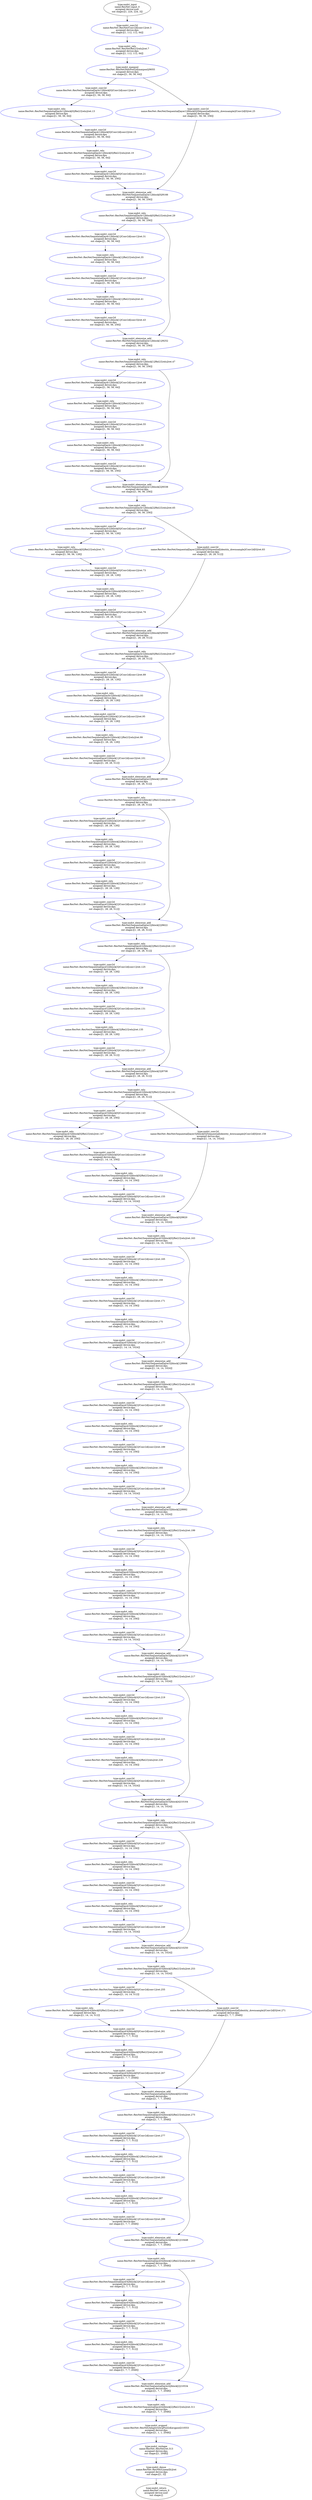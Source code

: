 digraph ResNet {
	input_0 [label="type:nndct_input
name:ResNet::input_0
assigned device:user
out shape:[[1, 224, 224, 3]]" color=black]
	"ResNet/Conv2d[conv1]/ret.3" [label="type:nndct_conv2d
name:ResNet::ResNet/Conv2d[conv1]/ret.3
assigned device:dpu
out shape:[[1, 112, 112, 64]]" color=blue]
	"ResNet/ReLU[relu]/ret.7" [label="type:nndct_relu
name:ResNet::ResNet/ReLU[relu]/ret.7
assigned device:dpu
out shape:[[1, 112, 112, 64]]" color=blue]
	"ResNet/MaxPool2d[maxpool]/9055" [label="type:nndct_maxpool
name:ResNet::ResNet/MaxPool2d[maxpool]/9055
assigned device:dpu
out shape:[[1, 56, 56, 64]]" color=blue]
	"ResNet/Sequential[layer1]/block[0]/Conv2d[conv1]/ret.9" [label="type:nndct_conv2d
name:ResNet::ResNet/Sequential[layer1]/block[0]/Conv2d[conv1]/ret.9
assigned device:dpu
out shape:[[1, 56, 56, 64]]" color=blue]
	"ResNet/Sequential[layer1]/block[0]/ReLU[relu]/ret.13" [label="type:nndct_relu
name:ResNet::ResNet/Sequential[layer1]/block[0]/ReLU[relu]/ret.13
assigned device:dpu
out shape:[[1, 56, 56, 64]]" color=blue]
	"ResNet/Sequential[layer1]/block[0]/Conv2d[conv2]/ret.15" [label="type:nndct_conv2d
name:ResNet::ResNet/Sequential[layer1]/block[0]/Conv2d[conv2]/ret.15
assigned device:dpu
out shape:[[1, 56, 56, 64]]" color=blue]
	"ResNet/Sequential[layer1]/block[0]/ReLU[relu]/ret.19" [label="type:nndct_relu
name:ResNet::ResNet/Sequential[layer1]/block[0]/ReLU[relu]/ret.19
assigned device:dpu
out shape:[[1, 56, 56, 64]]" color=blue]
	"ResNet/Sequential[layer1]/block[0]/Conv2d[conv3]/ret.21" [label="type:nndct_conv2d
name:ResNet::ResNet/Sequential[layer1]/block[0]/Conv2d[conv3]/ret.21
assigned device:dpu
out shape:[[1, 56, 56, 256]]" color=blue]
	"ResNet/Sequential[layer1]/block[0]/Sequential[identity_downsample]/Conv2d[0]/ret.25" [label="type:nndct_conv2d
name:ResNet::ResNet/Sequential[layer1]/block[0]/Sequential[identity_downsample]/Conv2d[0]/ret.25
assigned device:dpu
out shape:[[1, 56, 56, 256]]" color=blue]
	"ResNet/Sequential[layer1]/block[0]/9166" [label="type:nndct_elemwise_add
name:ResNet::ResNet/Sequential[layer1]/block[0]/9166
assigned device:dpu
out shape:[[1, 56, 56, 256]]" color=blue]
	"ResNet/Sequential[layer1]/block[0]/ReLU[relu]/ret.29" [label="type:nndct_relu
name:ResNet::ResNet/Sequential[layer1]/block[0]/ReLU[relu]/ret.29
assigned device:dpu
out shape:[[1, 56, 56, 256]]" color=blue]
	"ResNet/Sequential[layer1]/block[1]/Conv2d[conv1]/ret.31" [label="type:nndct_conv2d
name:ResNet::ResNet/Sequential[layer1]/block[1]/Conv2d[conv1]/ret.31
assigned device:dpu
out shape:[[1, 56, 56, 64]]" color=blue]
	"ResNet/Sequential[layer1]/block[1]/ReLU[relu]/ret.35" [label="type:nndct_relu
name:ResNet::ResNet/Sequential[layer1]/block[1]/ReLU[relu]/ret.35
assigned device:dpu
out shape:[[1, 56, 56, 64]]" color=blue]
	"ResNet/Sequential[layer1]/block[1]/Conv2d[conv2]/ret.37" [label="type:nndct_conv2d
name:ResNet::ResNet/Sequential[layer1]/block[1]/Conv2d[conv2]/ret.37
assigned device:dpu
out shape:[[1, 56, 56, 64]]" color=blue]
	"ResNet/Sequential[layer1]/block[1]/ReLU[relu]/ret.41" [label="type:nndct_relu
name:ResNet::ResNet/Sequential[layer1]/block[1]/ReLU[relu]/ret.41
assigned device:dpu
out shape:[[1, 56, 56, 64]]" color=blue]
	"ResNet/Sequential[layer1]/block[1]/Conv2d[conv3]/ret.43" [label="type:nndct_conv2d
name:ResNet::ResNet/Sequential[layer1]/block[1]/Conv2d[conv3]/ret.43
assigned device:dpu
out shape:[[1, 56, 56, 256]]" color=blue]
	"ResNet/Sequential[layer1]/block[1]/9252" [label="type:nndct_elemwise_add
name:ResNet::ResNet/Sequential[layer1]/block[1]/9252
assigned device:dpu
out shape:[[1, 56, 56, 256]]" color=blue]
	"ResNet/Sequential[layer1]/block[1]/ReLU[relu]/ret.47" [label="type:nndct_relu
name:ResNet::ResNet/Sequential[layer1]/block[1]/ReLU[relu]/ret.47
assigned device:dpu
out shape:[[1, 56, 56, 256]]" color=blue]
	"ResNet/Sequential[layer1]/block[2]/Conv2d[conv1]/ret.49" [label="type:nndct_conv2d
name:ResNet::ResNet/Sequential[layer1]/block[2]/Conv2d[conv1]/ret.49
assigned device:dpu
out shape:[[1, 56, 56, 64]]" color=blue]
	"ResNet/Sequential[layer1]/block[2]/ReLU[relu]/ret.53" [label="type:nndct_relu
name:ResNet::ResNet/Sequential[layer1]/block[2]/ReLU[relu]/ret.53
assigned device:dpu
out shape:[[1, 56, 56, 64]]" color=blue]
	"ResNet/Sequential[layer1]/block[2]/Conv2d[conv2]/ret.55" [label="type:nndct_conv2d
name:ResNet::ResNet/Sequential[layer1]/block[2]/Conv2d[conv2]/ret.55
assigned device:dpu
out shape:[[1, 56, 56, 64]]" color=blue]
	"ResNet/Sequential[layer1]/block[2]/ReLU[relu]/ret.59" [label="type:nndct_relu
name:ResNet::ResNet/Sequential[layer1]/block[2]/ReLU[relu]/ret.59
assigned device:dpu
out shape:[[1, 56, 56, 64]]" color=blue]
	"ResNet/Sequential[layer1]/block[2]/Conv2d[conv3]/ret.61" [label="type:nndct_conv2d
name:ResNet::ResNet/Sequential[layer1]/block[2]/Conv2d[conv3]/ret.61
assigned device:dpu
out shape:[[1, 56, 56, 256]]" color=blue]
	"ResNet/Sequential[layer1]/block[2]/9338" [label="type:nndct_elemwise_add
name:ResNet::ResNet/Sequential[layer1]/block[2]/9338
assigned device:dpu
out shape:[[1, 56, 56, 256]]" color=blue]
	"ResNet/Sequential[layer1]/block[2]/ReLU[relu]/ret.65" [label="type:nndct_relu
name:ResNet::ResNet/Sequential[layer1]/block[2]/ReLU[relu]/ret.65
assigned device:dpu
out shape:[[1, 56, 56, 256]]" color=blue]
	"ResNet/Sequential[layer2]/block[0]/Conv2d[conv1]/ret.67" [label="type:nndct_conv2d
name:ResNet::ResNet/Sequential[layer2]/block[0]/Conv2d[conv1]/ret.67
assigned device:dpu
out shape:[[1, 56, 56, 128]]" color=blue]
	"ResNet/Sequential[layer2]/block[0]/ReLU[relu]/ret.71" [label="type:nndct_relu
name:ResNet::ResNet/Sequential[layer2]/block[0]/ReLU[relu]/ret.71
assigned device:dpu
out shape:[[1, 56, 56, 128]]" color=blue]
	"ResNet/Sequential[layer2]/block[0]/Conv2d[conv2]/ret.73" [label="type:nndct_conv2d
name:ResNet::ResNet/Sequential[layer2]/block[0]/Conv2d[conv2]/ret.73
assigned device:dpu
out shape:[[1, 28, 28, 128]]" color=blue]
	"ResNet/Sequential[layer2]/block[0]/ReLU[relu]/ret.77" [label="type:nndct_relu
name:ResNet::ResNet/Sequential[layer2]/block[0]/ReLU[relu]/ret.77
assigned device:dpu
out shape:[[1, 28, 28, 128]]" color=blue]
	"ResNet/Sequential[layer2]/block[0]/Conv2d[conv3]/ret.79" [label="type:nndct_conv2d
name:ResNet::ResNet/Sequential[layer2]/block[0]/Conv2d[conv3]/ret.79
assigned device:dpu
out shape:[[1, 28, 28, 512]]" color=blue]
	"ResNet/Sequential[layer2]/block[0]/Sequential[identity_downsample]/Conv2d[0]/ret.83" [label="type:nndct_conv2d
name:ResNet::ResNet/Sequential[layer2]/block[0]/Sequential[identity_downsample]/Conv2d[0]/ret.83
assigned device:dpu
out shape:[[1, 28, 28, 512]]" color=blue]
	"ResNet/Sequential[layer2]/block[0]/9450" [label="type:nndct_elemwise_add
name:ResNet::ResNet/Sequential[layer2]/block[0]/9450
assigned device:dpu
out shape:[[1, 28, 28, 512]]" color=blue]
	"ResNet/Sequential[layer2]/block[0]/ReLU[relu]/ret.87" [label="type:nndct_relu
name:ResNet::ResNet/Sequential[layer2]/block[0]/ReLU[relu]/ret.87
assigned device:dpu
out shape:[[1, 28, 28, 512]]" color=blue]
	"ResNet/Sequential[layer2]/block[1]/Conv2d[conv1]/ret.89" [label="type:nndct_conv2d
name:ResNet::ResNet/Sequential[layer2]/block[1]/Conv2d[conv1]/ret.89
assigned device:dpu
out shape:[[1, 28, 28, 128]]" color=blue]
	"ResNet/Sequential[layer2]/block[1]/ReLU[relu]/ret.93" [label="type:nndct_relu
name:ResNet::ResNet/Sequential[layer2]/block[1]/ReLU[relu]/ret.93
assigned device:dpu
out shape:[[1, 28, 28, 128]]" color=blue]
	"ResNet/Sequential[layer2]/block[1]/Conv2d[conv2]/ret.95" [label="type:nndct_conv2d
name:ResNet::ResNet/Sequential[layer2]/block[1]/Conv2d[conv2]/ret.95
assigned device:dpu
out shape:[[1, 28, 28, 128]]" color=blue]
	"ResNet/Sequential[layer2]/block[1]/ReLU[relu]/ret.99" [label="type:nndct_relu
name:ResNet::ResNet/Sequential[layer2]/block[1]/ReLU[relu]/ret.99
assigned device:dpu
out shape:[[1, 28, 28, 128]]" color=blue]
	"ResNet/Sequential[layer2]/block[1]/Conv2d[conv3]/ret.101" [label="type:nndct_conv2d
name:ResNet::ResNet/Sequential[layer2]/block[1]/Conv2d[conv3]/ret.101
assigned device:dpu
out shape:[[1, 28, 28, 512]]" color=blue]
	"ResNet/Sequential[layer2]/block[1]/9536" [label="type:nndct_elemwise_add
name:ResNet::ResNet/Sequential[layer2]/block[1]/9536
assigned device:dpu
out shape:[[1, 28, 28, 512]]" color=blue]
	"ResNet/Sequential[layer2]/block[1]/ReLU[relu]/ret.105" [label="type:nndct_relu
name:ResNet::ResNet/Sequential[layer2]/block[1]/ReLU[relu]/ret.105
assigned device:dpu
out shape:[[1, 28, 28, 512]]" color=blue]
	"ResNet/Sequential[layer2]/block[2]/Conv2d[conv1]/ret.107" [label="type:nndct_conv2d
name:ResNet::ResNet/Sequential[layer2]/block[2]/Conv2d[conv1]/ret.107
assigned device:dpu
out shape:[[1, 28, 28, 128]]" color=blue]
	"ResNet/Sequential[layer2]/block[2]/ReLU[relu]/ret.111" [label="type:nndct_relu
name:ResNet::ResNet/Sequential[layer2]/block[2]/ReLU[relu]/ret.111
assigned device:dpu
out shape:[[1, 28, 28, 128]]" color=blue]
	"ResNet/Sequential[layer2]/block[2]/Conv2d[conv2]/ret.113" [label="type:nndct_conv2d
name:ResNet::ResNet/Sequential[layer2]/block[2]/Conv2d[conv2]/ret.113
assigned device:dpu
out shape:[[1, 28, 28, 128]]" color=blue]
	"ResNet/Sequential[layer2]/block[2]/ReLU[relu]/ret.117" [label="type:nndct_relu
name:ResNet::ResNet/Sequential[layer2]/block[2]/ReLU[relu]/ret.117
assigned device:dpu
out shape:[[1, 28, 28, 128]]" color=blue]
	"ResNet/Sequential[layer2]/block[2]/Conv2d[conv3]/ret.119" [label="type:nndct_conv2d
name:ResNet::ResNet/Sequential[layer2]/block[2]/Conv2d[conv3]/ret.119
assigned device:dpu
out shape:[[1, 28, 28, 512]]" color=blue]
	"ResNet/Sequential[layer2]/block[2]/9622" [label="type:nndct_elemwise_add
name:ResNet::ResNet/Sequential[layer2]/block[2]/9622
assigned device:dpu
out shape:[[1, 28, 28, 512]]" color=blue]
	"ResNet/Sequential[layer2]/block[2]/ReLU[relu]/ret.123" [label="type:nndct_relu
name:ResNet::ResNet/Sequential[layer2]/block[2]/ReLU[relu]/ret.123
assigned device:dpu
out shape:[[1, 28, 28, 512]]" color=blue]
	"ResNet/Sequential[layer2]/block[3]/Conv2d[conv1]/ret.125" [label="type:nndct_conv2d
name:ResNet::ResNet/Sequential[layer2]/block[3]/Conv2d[conv1]/ret.125
assigned device:dpu
out shape:[[1, 28, 28, 128]]" color=blue]
	"ResNet/Sequential[layer2]/block[3]/ReLU[relu]/ret.129" [label="type:nndct_relu
name:ResNet::ResNet/Sequential[layer2]/block[3]/ReLU[relu]/ret.129
assigned device:dpu
out shape:[[1, 28, 28, 128]]" color=blue]
	"ResNet/Sequential[layer2]/block[3]/Conv2d[conv2]/ret.131" [label="type:nndct_conv2d
name:ResNet::ResNet/Sequential[layer2]/block[3]/Conv2d[conv2]/ret.131
assigned device:dpu
out shape:[[1, 28, 28, 128]]" color=blue]
	"ResNet/Sequential[layer2]/block[3]/ReLU[relu]/ret.135" [label="type:nndct_relu
name:ResNet::ResNet/Sequential[layer2]/block[3]/ReLU[relu]/ret.135
assigned device:dpu
out shape:[[1, 28, 28, 128]]" color=blue]
	"ResNet/Sequential[layer2]/block[3]/Conv2d[conv3]/ret.137" [label="type:nndct_conv2d
name:ResNet::ResNet/Sequential[layer2]/block[3]/Conv2d[conv3]/ret.137
assigned device:dpu
out shape:[[1, 28, 28, 512]]" color=blue]
	"ResNet/Sequential[layer2]/block[3]/9708" [label="type:nndct_elemwise_add
name:ResNet::ResNet/Sequential[layer2]/block[3]/9708
assigned device:dpu
out shape:[[1, 28, 28, 512]]" color=blue]
	"ResNet/Sequential[layer2]/block[3]/ReLU[relu]/ret.141" [label="type:nndct_relu
name:ResNet::ResNet/Sequential[layer2]/block[3]/ReLU[relu]/ret.141
assigned device:dpu
out shape:[[1, 28, 28, 512]]" color=blue]
	"ResNet/Sequential[layer3]/block[0]/Conv2d[conv1]/ret.143" [label="type:nndct_conv2d
name:ResNet::ResNet/Sequential[layer3]/block[0]/Conv2d[conv1]/ret.143
assigned device:dpu
out shape:[[1, 28, 28, 256]]" color=blue]
	"ResNet/Sequential[layer3]/block[0]/ReLU[relu]/ret.147" [label="type:nndct_relu
name:ResNet::ResNet/Sequential[layer3]/block[0]/ReLU[relu]/ret.147
assigned device:dpu
out shape:[[1, 28, 28, 256]]" color=blue]
	"ResNet/Sequential[layer3]/block[0]/Conv2d[conv2]/ret.149" [label="type:nndct_conv2d
name:ResNet::ResNet/Sequential[layer3]/block[0]/Conv2d[conv2]/ret.149
assigned device:dpu
out shape:[[1, 14, 14, 256]]" color=blue]
	"ResNet/Sequential[layer3]/block[0]/ReLU[relu]/ret.153" [label="type:nndct_relu
name:ResNet::ResNet/Sequential[layer3]/block[0]/ReLU[relu]/ret.153
assigned device:dpu
out shape:[[1, 14, 14, 256]]" color=blue]
	"ResNet/Sequential[layer3]/block[0]/Conv2d[conv3]/ret.155" [label="type:nndct_conv2d
name:ResNet::ResNet/Sequential[layer3]/block[0]/Conv2d[conv3]/ret.155
assigned device:dpu
out shape:[[1, 14, 14, 1024]]" color=blue]
	"ResNet/Sequential[layer3]/block[0]/Sequential[identity_downsample]/Conv2d[0]/ret.159" [label="type:nndct_conv2d
name:ResNet::ResNet/Sequential[layer3]/block[0]/Sequential[identity_downsample]/Conv2d[0]/ret.159
assigned device:dpu
out shape:[[1, 14, 14, 1024]]" color=blue]
	"ResNet/Sequential[layer3]/block[0]/9820" [label="type:nndct_elemwise_add
name:ResNet::ResNet/Sequential[layer3]/block[0]/9820
assigned device:dpu
out shape:[[1, 14, 14, 1024]]" color=blue]
	"ResNet/Sequential[layer3]/block[0]/ReLU[relu]/ret.163" [label="type:nndct_relu
name:ResNet::ResNet/Sequential[layer3]/block[0]/ReLU[relu]/ret.163
assigned device:dpu
out shape:[[1, 14, 14, 1024]]" color=blue]
	"ResNet/Sequential[layer3]/block[1]/Conv2d[conv1]/ret.165" [label="type:nndct_conv2d
name:ResNet::ResNet/Sequential[layer3]/block[1]/Conv2d[conv1]/ret.165
assigned device:dpu
out shape:[[1, 14, 14, 256]]" color=blue]
	"ResNet/Sequential[layer3]/block[1]/ReLU[relu]/ret.169" [label="type:nndct_relu
name:ResNet::ResNet/Sequential[layer3]/block[1]/ReLU[relu]/ret.169
assigned device:dpu
out shape:[[1, 14, 14, 256]]" color=blue]
	"ResNet/Sequential[layer3]/block[1]/Conv2d[conv2]/ret.171" [label="type:nndct_conv2d
name:ResNet::ResNet/Sequential[layer3]/block[1]/Conv2d[conv2]/ret.171
assigned device:dpu
out shape:[[1, 14, 14, 256]]" color=blue]
	"ResNet/Sequential[layer3]/block[1]/ReLU[relu]/ret.175" [label="type:nndct_relu
name:ResNet::ResNet/Sequential[layer3]/block[1]/ReLU[relu]/ret.175
assigned device:dpu
out shape:[[1, 14, 14, 256]]" color=blue]
	"ResNet/Sequential[layer3]/block[1]/Conv2d[conv3]/ret.177" [label="type:nndct_conv2d
name:ResNet::ResNet/Sequential[layer3]/block[1]/Conv2d[conv3]/ret.177
assigned device:dpu
out shape:[[1, 14, 14, 1024]]" color=blue]
	"ResNet/Sequential[layer3]/block[1]/9906" [label="type:nndct_elemwise_add
name:ResNet::ResNet/Sequential[layer3]/block[1]/9906
assigned device:dpu
out shape:[[1, 14, 14, 1024]]" color=blue]
	"ResNet/Sequential[layer3]/block[1]/ReLU[relu]/ret.181" [label="type:nndct_relu
name:ResNet::ResNet/Sequential[layer3]/block[1]/ReLU[relu]/ret.181
assigned device:dpu
out shape:[[1, 14, 14, 1024]]" color=blue]
	"ResNet/Sequential[layer3]/block[2]/Conv2d[conv1]/ret.183" [label="type:nndct_conv2d
name:ResNet::ResNet/Sequential[layer3]/block[2]/Conv2d[conv1]/ret.183
assigned device:dpu
out shape:[[1, 14, 14, 256]]" color=blue]
	"ResNet/Sequential[layer3]/block[2]/ReLU[relu]/ret.187" [label="type:nndct_relu
name:ResNet::ResNet/Sequential[layer3]/block[2]/ReLU[relu]/ret.187
assigned device:dpu
out shape:[[1, 14, 14, 256]]" color=blue]
	"ResNet/Sequential[layer3]/block[2]/Conv2d[conv2]/ret.189" [label="type:nndct_conv2d
name:ResNet::ResNet/Sequential[layer3]/block[2]/Conv2d[conv2]/ret.189
assigned device:dpu
out shape:[[1, 14, 14, 256]]" color=blue]
	"ResNet/Sequential[layer3]/block[2]/ReLU[relu]/ret.193" [label="type:nndct_relu
name:ResNet::ResNet/Sequential[layer3]/block[2]/ReLU[relu]/ret.193
assigned device:dpu
out shape:[[1, 14, 14, 256]]" color=blue]
	"ResNet/Sequential[layer3]/block[2]/Conv2d[conv3]/ret.195" [label="type:nndct_conv2d
name:ResNet::ResNet/Sequential[layer3]/block[2]/Conv2d[conv3]/ret.195
assigned device:dpu
out shape:[[1, 14, 14, 1024]]" color=blue]
	"ResNet/Sequential[layer3]/block[2]/9992" [label="type:nndct_elemwise_add
name:ResNet::ResNet/Sequential[layer3]/block[2]/9992
assigned device:dpu
out shape:[[1, 14, 14, 1024]]" color=blue]
	"ResNet/Sequential[layer3]/block[2]/ReLU[relu]/ret.199" [label="type:nndct_relu
name:ResNet::ResNet/Sequential[layer3]/block[2]/ReLU[relu]/ret.199
assigned device:dpu
out shape:[[1, 14, 14, 1024]]" color=blue]
	"ResNet/Sequential[layer3]/block[3]/Conv2d[conv1]/ret.201" [label="type:nndct_conv2d
name:ResNet::ResNet/Sequential[layer3]/block[3]/Conv2d[conv1]/ret.201
assigned device:dpu
out shape:[[1, 14, 14, 256]]" color=blue]
	"ResNet/Sequential[layer3]/block[3]/ReLU[relu]/ret.205" [label="type:nndct_relu
name:ResNet::ResNet/Sequential[layer3]/block[3]/ReLU[relu]/ret.205
assigned device:dpu
out shape:[[1, 14, 14, 256]]" color=blue]
	"ResNet/Sequential[layer3]/block[3]/Conv2d[conv2]/ret.207" [label="type:nndct_conv2d
name:ResNet::ResNet/Sequential[layer3]/block[3]/Conv2d[conv2]/ret.207
assigned device:dpu
out shape:[[1, 14, 14, 256]]" color=blue]
	"ResNet/Sequential[layer3]/block[3]/ReLU[relu]/ret.211" [label="type:nndct_relu
name:ResNet::ResNet/Sequential[layer3]/block[3]/ReLU[relu]/ret.211
assigned device:dpu
out shape:[[1, 14, 14, 256]]" color=blue]
	"ResNet/Sequential[layer3]/block[3]/Conv2d[conv3]/ret.213" [label="type:nndct_conv2d
name:ResNet::ResNet/Sequential[layer3]/block[3]/Conv2d[conv3]/ret.213
assigned device:dpu
out shape:[[1, 14, 14, 1024]]" color=blue]
	"ResNet/Sequential[layer3]/block[3]/10078" [label="type:nndct_elemwise_add
name:ResNet::ResNet/Sequential[layer3]/block[3]/10078
assigned device:dpu
out shape:[[1, 14, 14, 1024]]" color=blue]
	"ResNet/Sequential[layer3]/block[3]/ReLU[relu]/ret.217" [label="type:nndct_relu
name:ResNet::ResNet/Sequential[layer3]/block[3]/ReLU[relu]/ret.217
assigned device:dpu
out shape:[[1, 14, 14, 1024]]" color=blue]
	"ResNet/Sequential[layer3]/block[4]/Conv2d[conv1]/ret.219" [label="type:nndct_conv2d
name:ResNet::ResNet/Sequential[layer3]/block[4]/Conv2d[conv1]/ret.219
assigned device:dpu
out shape:[[1, 14, 14, 256]]" color=blue]
	"ResNet/Sequential[layer3]/block[4]/ReLU[relu]/ret.223" [label="type:nndct_relu
name:ResNet::ResNet/Sequential[layer3]/block[4]/ReLU[relu]/ret.223
assigned device:dpu
out shape:[[1, 14, 14, 256]]" color=blue]
	"ResNet/Sequential[layer3]/block[4]/Conv2d[conv2]/ret.225" [label="type:nndct_conv2d
name:ResNet::ResNet/Sequential[layer3]/block[4]/Conv2d[conv2]/ret.225
assigned device:dpu
out shape:[[1, 14, 14, 256]]" color=blue]
	"ResNet/Sequential[layer3]/block[4]/ReLU[relu]/ret.229" [label="type:nndct_relu
name:ResNet::ResNet/Sequential[layer3]/block[4]/ReLU[relu]/ret.229
assigned device:dpu
out shape:[[1, 14, 14, 256]]" color=blue]
	"ResNet/Sequential[layer3]/block[4]/Conv2d[conv3]/ret.231" [label="type:nndct_conv2d
name:ResNet::ResNet/Sequential[layer3]/block[4]/Conv2d[conv3]/ret.231
assigned device:dpu
out shape:[[1, 14, 14, 1024]]" color=blue]
	"ResNet/Sequential[layer3]/block[4]/10164" [label="type:nndct_elemwise_add
name:ResNet::ResNet/Sequential[layer3]/block[4]/10164
assigned device:dpu
out shape:[[1, 14, 14, 1024]]" color=blue]
	"ResNet/Sequential[layer3]/block[4]/ReLU[relu]/ret.235" [label="type:nndct_relu
name:ResNet::ResNet/Sequential[layer3]/block[4]/ReLU[relu]/ret.235
assigned device:dpu
out shape:[[1, 14, 14, 1024]]" color=blue]
	"ResNet/Sequential[layer3]/block[5]/Conv2d[conv1]/ret.237" [label="type:nndct_conv2d
name:ResNet::ResNet/Sequential[layer3]/block[5]/Conv2d[conv1]/ret.237
assigned device:dpu
out shape:[[1, 14, 14, 256]]" color=blue]
	"ResNet/Sequential[layer3]/block[5]/ReLU[relu]/ret.241" [label="type:nndct_relu
name:ResNet::ResNet/Sequential[layer3]/block[5]/ReLU[relu]/ret.241
assigned device:dpu
out shape:[[1, 14, 14, 256]]" color=blue]
	"ResNet/Sequential[layer3]/block[5]/Conv2d[conv2]/ret.243" [label="type:nndct_conv2d
name:ResNet::ResNet/Sequential[layer3]/block[5]/Conv2d[conv2]/ret.243
assigned device:dpu
out shape:[[1, 14, 14, 256]]" color=blue]
	"ResNet/Sequential[layer3]/block[5]/ReLU[relu]/ret.247" [label="type:nndct_relu
name:ResNet::ResNet/Sequential[layer3]/block[5]/ReLU[relu]/ret.247
assigned device:dpu
out shape:[[1, 14, 14, 256]]" color=blue]
	"ResNet/Sequential[layer3]/block[5]/Conv2d[conv3]/ret.249" [label="type:nndct_conv2d
name:ResNet::ResNet/Sequential[layer3]/block[5]/Conv2d[conv3]/ret.249
assigned device:dpu
out shape:[[1, 14, 14, 1024]]" color=blue]
	"ResNet/Sequential[layer3]/block[5]/10250" [label="type:nndct_elemwise_add
name:ResNet::ResNet/Sequential[layer3]/block[5]/10250
assigned device:dpu
out shape:[[1, 14, 14, 1024]]" color=blue]
	"ResNet/Sequential[layer3]/block[5]/ReLU[relu]/ret.253" [label="type:nndct_relu
name:ResNet::ResNet/Sequential[layer3]/block[5]/ReLU[relu]/ret.253
assigned device:dpu
out shape:[[1, 14, 14, 1024]]" color=blue]
	"ResNet/Sequential[layer4]/block[0]/Conv2d[conv1]/ret.255" [label="type:nndct_conv2d
name:ResNet::ResNet/Sequential[layer4]/block[0]/Conv2d[conv1]/ret.255
assigned device:dpu
out shape:[[1, 14, 14, 512]]" color=blue]
	"ResNet/Sequential[layer4]/block[0]/ReLU[relu]/ret.259" [label="type:nndct_relu
name:ResNet::ResNet/Sequential[layer4]/block[0]/ReLU[relu]/ret.259
assigned device:dpu
out shape:[[1, 14, 14, 512]]" color=blue]
	"ResNet/Sequential[layer4]/block[0]/Conv2d[conv2]/ret.261" [label="type:nndct_conv2d
name:ResNet::ResNet/Sequential[layer4]/block[0]/Conv2d[conv2]/ret.261
assigned device:dpu
out shape:[[1, 7, 7, 512]]" color=blue]
	"ResNet/Sequential[layer4]/block[0]/ReLU[relu]/ret.265" [label="type:nndct_relu
name:ResNet::ResNet/Sequential[layer4]/block[0]/ReLU[relu]/ret.265
assigned device:dpu
out shape:[[1, 7, 7, 512]]" color=blue]
	"ResNet/Sequential[layer4]/block[0]/Conv2d[conv3]/ret.267" [label="type:nndct_conv2d
name:ResNet::ResNet/Sequential[layer4]/block[0]/Conv2d[conv3]/ret.267
assigned device:dpu
out shape:[[1, 7, 7, 2048]]" color=blue]
	"ResNet/Sequential[layer4]/block[0]/Sequential[identity_downsample]/Conv2d[0]/ret.271" [label="type:nndct_conv2d
name:ResNet::ResNet/Sequential[layer4]/block[0]/Sequential[identity_downsample]/Conv2d[0]/ret.271
assigned device:dpu
out shape:[[1, 7, 7, 2048]]" color=blue]
	"ResNet/Sequential[layer4]/block[0]/10362" [label="type:nndct_elemwise_add
name:ResNet::ResNet/Sequential[layer4]/block[0]/10362
assigned device:dpu
out shape:[[1, 7, 7, 2048]]" color=blue]
	"ResNet/Sequential[layer4]/block[0]/ReLU[relu]/ret.275" [label="type:nndct_relu
name:ResNet::ResNet/Sequential[layer4]/block[0]/ReLU[relu]/ret.275
assigned device:dpu
out shape:[[1, 7, 7, 2048]]" color=blue]
	"ResNet/Sequential[layer4]/block[1]/Conv2d[conv1]/ret.277" [label="type:nndct_conv2d
name:ResNet::ResNet/Sequential[layer4]/block[1]/Conv2d[conv1]/ret.277
assigned device:dpu
out shape:[[1, 7, 7, 512]]" color=blue]
	"ResNet/Sequential[layer4]/block[1]/ReLU[relu]/ret.281" [label="type:nndct_relu
name:ResNet::ResNet/Sequential[layer4]/block[1]/ReLU[relu]/ret.281
assigned device:dpu
out shape:[[1, 7, 7, 512]]" color=blue]
	"ResNet/Sequential[layer4]/block[1]/Conv2d[conv2]/ret.283" [label="type:nndct_conv2d
name:ResNet::ResNet/Sequential[layer4]/block[1]/Conv2d[conv2]/ret.283
assigned device:dpu
out shape:[[1, 7, 7, 512]]" color=blue]
	"ResNet/Sequential[layer4]/block[1]/ReLU[relu]/ret.287" [label="type:nndct_relu
name:ResNet::ResNet/Sequential[layer4]/block[1]/ReLU[relu]/ret.287
assigned device:dpu
out shape:[[1, 7, 7, 512]]" color=blue]
	"ResNet/Sequential[layer4]/block[1]/Conv2d[conv3]/ret.289" [label="type:nndct_conv2d
name:ResNet::ResNet/Sequential[layer4]/block[1]/Conv2d[conv3]/ret.289
assigned device:dpu
out shape:[[1, 7, 7, 2048]]" color=blue]
	"ResNet/Sequential[layer4]/block[1]/10448" [label="type:nndct_elemwise_add
name:ResNet::ResNet/Sequential[layer4]/block[1]/10448
assigned device:dpu
out shape:[[1, 7, 7, 2048]]" color=blue]
	"ResNet/Sequential[layer4]/block[1]/ReLU[relu]/ret.293" [label="type:nndct_relu
name:ResNet::ResNet/Sequential[layer4]/block[1]/ReLU[relu]/ret.293
assigned device:dpu
out shape:[[1, 7, 7, 2048]]" color=blue]
	"ResNet/Sequential[layer4]/block[2]/Conv2d[conv1]/ret.295" [label="type:nndct_conv2d
name:ResNet::ResNet/Sequential[layer4]/block[2]/Conv2d[conv1]/ret.295
assigned device:dpu
out shape:[[1, 7, 7, 512]]" color=blue]
	"ResNet/Sequential[layer4]/block[2]/ReLU[relu]/ret.299" [label="type:nndct_relu
name:ResNet::ResNet/Sequential[layer4]/block[2]/ReLU[relu]/ret.299
assigned device:dpu
out shape:[[1, 7, 7, 512]]" color=blue]
	"ResNet/Sequential[layer4]/block[2]/Conv2d[conv2]/ret.301" [label="type:nndct_conv2d
name:ResNet::ResNet/Sequential[layer4]/block[2]/Conv2d[conv2]/ret.301
assigned device:dpu
out shape:[[1, 7, 7, 512]]" color=blue]
	"ResNet/Sequential[layer4]/block[2]/ReLU[relu]/ret.305" [label="type:nndct_relu
name:ResNet::ResNet/Sequential[layer4]/block[2]/ReLU[relu]/ret.305
assigned device:dpu
out shape:[[1, 7, 7, 512]]" color=blue]
	"ResNet/Sequential[layer4]/block[2]/Conv2d[conv3]/ret.307" [label="type:nndct_conv2d
name:ResNet::ResNet/Sequential[layer4]/block[2]/Conv2d[conv3]/ret.307
assigned device:dpu
out shape:[[1, 7, 7, 2048]]" color=blue]
	"ResNet/Sequential[layer4]/block[2]/10534" [label="type:nndct_elemwise_add
name:ResNet::ResNet/Sequential[layer4]/block[2]/10534
assigned device:dpu
out shape:[[1, 7, 7, 2048]]" color=blue]
	"ResNet/Sequential[layer4]/block[2]/ReLU[relu]/ret.311" [label="type:nndct_relu
name:ResNet::ResNet/Sequential[layer4]/block[2]/ReLU[relu]/ret.311
assigned device:dpu
out shape:[[1, 7, 7, 2048]]" color=blue]
	"ResNet/AdaptiveAvgPool2d[avgpool]/10553" [label="type:nndct_avgpool
name:ResNet::ResNet/AdaptiveAvgPool2d[avgpool]/10553
assigned device:dpu
out shape:[[1, 1, 1, 2048]]" color=blue]
	"ResNet/ret.313" [label="type:nndct_reshape
name:ResNet::ResNet/ret.313
assigned device:dpu
out shape:[[1, 2048]]" color=blue]
	"ResNet/Linear[fc]/ret" [label="type:nndct_dense
name:ResNet::ResNet/Linear[fc]/ret
assigned device:dpu
out shape:[[1, 3]]" color=blue]
	return_0 [label="type:nndct_return
name:ResNet::return_0
assigned device:user
out shape:[]" color=black]
	input_0 -> "ResNet/Conv2d[conv1]/ret.3"
	"ResNet/Conv2d[conv1]/ret.3" -> "ResNet/ReLU[relu]/ret.7"
	"ResNet/ReLU[relu]/ret.7" -> "ResNet/MaxPool2d[maxpool]/9055"
	"ResNet/MaxPool2d[maxpool]/9055" -> "ResNet/Sequential[layer1]/block[0]/Conv2d[conv1]/ret.9"
	"ResNet/MaxPool2d[maxpool]/9055" -> "ResNet/Sequential[layer1]/block[0]/Sequential[identity_downsample]/Conv2d[0]/ret.25"
	"ResNet/Sequential[layer1]/block[0]/Conv2d[conv1]/ret.9" -> "ResNet/Sequential[layer1]/block[0]/ReLU[relu]/ret.13"
	"ResNet/Sequential[layer1]/block[0]/ReLU[relu]/ret.13" -> "ResNet/Sequential[layer1]/block[0]/Conv2d[conv2]/ret.15"
	"ResNet/Sequential[layer1]/block[0]/Conv2d[conv2]/ret.15" -> "ResNet/Sequential[layer1]/block[0]/ReLU[relu]/ret.19"
	"ResNet/Sequential[layer1]/block[0]/ReLU[relu]/ret.19" -> "ResNet/Sequential[layer1]/block[0]/Conv2d[conv3]/ret.21"
	"ResNet/Sequential[layer1]/block[0]/Conv2d[conv3]/ret.21" -> "ResNet/Sequential[layer1]/block[0]/9166"
	"ResNet/Sequential[layer1]/block[0]/Sequential[identity_downsample]/Conv2d[0]/ret.25" -> "ResNet/Sequential[layer1]/block[0]/9166"
	"ResNet/Sequential[layer1]/block[0]/9166" -> "ResNet/Sequential[layer1]/block[0]/ReLU[relu]/ret.29"
	"ResNet/Sequential[layer1]/block[0]/ReLU[relu]/ret.29" -> "ResNet/Sequential[layer1]/block[1]/Conv2d[conv1]/ret.31"
	"ResNet/Sequential[layer1]/block[0]/ReLU[relu]/ret.29" -> "ResNet/Sequential[layer1]/block[1]/9252"
	"ResNet/Sequential[layer1]/block[1]/Conv2d[conv1]/ret.31" -> "ResNet/Sequential[layer1]/block[1]/ReLU[relu]/ret.35"
	"ResNet/Sequential[layer1]/block[1]/ReLU[relu]/ret.35" -> "ResNet/Sequential[layer1]/block[1]/Conv2d[conv2]/ret.37"
	"ResNet/Sequential[layer1]/block[1]/Conv2d[conv2]/ret.37" -> "ResNet/Sequential[layer1]/block[1]/ReLU[relu]/ret.41"
	"ResNet/Sequential[layer1]/block[1]/ReLU[relu]/ret.41" -> "ResNet/Sequential[layer1]/block[1]/Conv2d[conv3]/ret.43"
	"ResNet/Sequential[layer1]/block[1]/Conv2d[conv3]/ret.43" -> "ResNet/Sequential[layer1]/block[1]/9252"
	"ResNet/Sequential[layer1]/block[1]/9252" -> "ResNet/Sequential[layer1]/block[1]/ReLU[relu]/ret.47"
	"ResNet/Sequential[layer1]/block[1]/ReLU[relu]/ret.47" -> "ResNet/Sequential[layer1]/block[2]/Conv2d[conv1]/ret.49"
	"ResNet/Sequential[layer1]/block[1]/ReLU[relu]/ret.47" -> "ResNet/Sequential[layer1]/block[2]/9338"
	"ResNet/Sequential[layer1]/block[2]/Conv2d[conv1]/ret.49" -> "ResNet/Sequential[layer1]/block[2]/ReLU[relu]/ret.53"
	"ResNet/Sequential[layer1]/block[2]/ReLU[relu]/ret.53" -> "ResNet/Sequential[layer1]/block[2]/Conv2d[conv2]/ret.55"
	"ResNet/Sequential[layer1]/block[2]/Conv2d[conv2]/ret.55" -> "ResNet/Sequential[layer1]/block[2]/ReLU[relu]/ret.59"
	"ResNet/Sequential[layer1]/block[2]/ReLU[relu]/ret.59" -> "ResNet/Sequential[layer1]/block[2]/Conv2d[conv3]/ret.61"
	"ResNet/Sequential[layer1]/block[2]/Conv2d[conv3]/ret.61" -> "ResNet/Sequential[layer1]/block[2]/9338"
	"ResNet/Sequential[layer1]/block[2]/9338" -> "ResNet/Sequential[layer1]/block[2]/ReLU[relu]/ret.65"
	"ResNet/Sequential[layer1]/block[2]/ReLU[relu]/ret.65" -> "ResNet/Sequential[layer2]/block[0]/Conv2d[conv1]/ret.67"
	"ResNet/Sequential[layer1]/block[2]/ReLU[relu]/ret.65" -> "ResNet/Sequential[layer2]/block[0]/Sequential[identity_downsample]/Conv2d[0]/ret.83"
	"ResNet/Sequential[layer2]/block[0]/Conv2d[conv1]/ret.67" -> "ResNet/Sequential[layer2]/block[0]/ReLU[relu]/ret.71"
	"ResNet/Sequential[layer2]/block[0]/ReLU[relu]/ret.71" -> "ResNet/Sequential[layer2]/block[0]/Conv2d[conv2]/ret.73"
	"ResNet/Sequential[layer2]/block[0]/Conv2d[conv2]/ret.73" -> "ResNet/Sequential[layer2]/block[0]/ReLU[relu]/ret.77"
	"ResNet/Sequential[layer2]/block[0]/ReLU[relu]/ret.77" -> "ResNet/Sequential[layer2]/block[0]/Conv2d[conv3]/ret.79"
	"ResNet/Sequential[layer2]/block[0]/Conv2d[conv3]/ret.79" -> "ResNet/Sequential[layer2]/block[0]/9450"
	"ResNet/Sequential[layer2]/block[0]/Sequential[identity_downsample]/Conv2d[0]/ret.83" -> "ResNet/Sequential[layer2]/block[0]/9450"
	"ResNet/Sequential[layer2]/block[0]/9450" -> "ResNet/Sequential[layer2]/block[0]/ReLU[relu]/ret.87"
	"ResNet/Sequential[layer2]/block[0]/ReLU[relu]/ret.87" -> "ResNet/Sequential[layer2]/block[1]/Conv2d[conv1]/ret.89"
	"ResNet/Sequential[layer2]/block[0]/ReLU[relu]/ret.87" -> "ResNet/Sequential[layer2]/block[1]/9536"
	"ResNet/Sequential[layer2]/block[1]/Conv2d[conv1]/ret.89" -> "ResNet/Sequential[layer2]/block[1]/ReLU[relu]/ret.93"
	"ResNet/Sequential[layer2]/block[1]/ReLU[relu]/ret.93" -> "ResNet/Sequential[layer2]/block[1]/Conv2d[conv2]/ret.95"
	"ResNet/Sequential[layer2]/block[1]/Conv2d[conv2]/ret.95" -> "ResNet/Sequential[layer2]/block[1]/ReLU[relu]/ret.99"
	"ResNet/Sequential[layer2]/block[1]/ReLU[relu]/ret.99" -> "ResNet/Sequential[layer2]/block[1]/Conv2d[conv3]/ret.101"
	"ResNet/Sequential[layer2]/block[1]/Conv2d[conv3]/ret.101" -> "ResNet/Sequential[layer2]/block[1]/9536"
	"ResNet/Sequential[layer2]/block[1]/9536" -> "ResNet/Sequential[layer2]/block[1]/ReLU[relu]/ret.105"
	"ResNet/Sequential[layer2]/block[1]/ReLU[relu]/ret.105" -> "ResNet/Sequential[layer2]/block[2]/Conv2d[conv1]/ret.107"
	"ResNet/Sequential[layer2]/block[1]/ReLU[relu]/ret.105" -> "ResNet/Sequential[layer2]/block[2]/9622"
	"ResNet/Sequential[layer2]/block[2]/Conv2d[conv1]/ret.107" -> "ResNet/Sequential[layer2]/block[2]/ReLU[relu]/ret.111"
	"ResNet/Sequential[layer2]/block[2]/ReLU[relu]/ret.111" -> "ResNet/Sequential[layer2]/block[2]/Conv2d[conv2]/ret.113"
	"ResNet/Sequential[layer2]/block[2]/Conv2d[conv2]/ret.113" -> "ResNet/Sequential[layer2]/block[2]/ReLU[relu]/ret.117"
	"ResNet/Sequential[layer2]/block[2]/ReLU[relu]/ret.117" -> "ResNet/Sequential[layer2]/block[2]/Conv2d[conv3]/ret.119"
	"ResNet/Sequential[layer2]/block[2]/Conv2d[conv3]/ret.119" -> "ResNet/Sequential[layer2]/block[2]/9622"
	"ResNet/Sequential[layer2]/block[2]/9622" -> "ResNet/Sequential[layer2]/block[2]/ReLU[relu]/ret.123"
	"ResNet/Sequential[layer2]/block[2]/ReLU[relu]/ret.123" -> "ResNet/Sequential[layer2]/block[3]/Conv2d[conv1]/ret.125"
	"ResNet/Sequential[layer2]/block[2]/ReLU[relu]/ret.123" -> "ResNet/Sequential[layer2]/block[3]/9708"
	"ResNet/Sequential[layer2]/block[3]/Conv2d[conv1]/ret.125" -> "ResNet/Sequential[layer2]/block[3]/ReLU[relu]/ret.129"
	"ResNet/Sequential[layer2]/block[3]/ReLU[relu]/ret.129" -> "ResNet/Sequential[layer2]/block[3]/Conv2d[conv2]/ret.131"
	"ResNet/Sequential[layer2]/block[3]/Conv2d[conv2]/ret.131" -> "ResNet/Sequential[layer2]/block[3]/ReLU[relu]/ret.135"
	"ResNet/Sequential[layer2]/block[3]/ReLU[relu]/ret.135" -> "ResNet/Sequential[layer2]/block[3]/Conv2d[conv3]/ret.137"
	"ResNet/Sequential[layer2]/block[3]/Conv2d[conv3]/ret.137" -> "ResNet/Sequential[layer2]/block[3]/9708"
	"ResNet/Sequential[layer2]/block[3]/9708" -> "ResNet/Sequential[layer2]/block[3]/ReLU[relu]/ret.141"
	"ResNet/Sequential[layer2]/block[3]/ReLU[relu]/ret.141" -> "ResNet/Sequential[layer3]/block[0]/Conv2d[conv1]/ret.143"
	"ResNet/Sequential[layer2]/block[3]/ReLU[relu]/ret.141" -> "ResNet/Sequential[layer3]/block[0]/Sequential[identity_downsample]/Conv2d[0]/ret.159"
	"ResNet/Sequential[layer3]/block[0]/Conv2d[conv1]/ret.143" -> "ResNet/Sequential[layer3]/block[0]/ReLU[relu]/ret.147"
	"ResNet/Sequential[layer3]/block[0]/ReLU[relu]/ret.147" -> "ResNet/Sequential[layer3]/block[0]/Conv2d[conv2]/ret.149"
	"ResNet/Sequential[layer3]/block[0]/Conv2d[conv2]/ret.149" -> "ResNet/Sequential[layer3]/block[0]/ReLU[relu]/ret.153"
	"ResNet/Sequential[layer3]/block[0]/ReLU[relu]/ret.153" -> "ResNet/Sequential[layer3]/block[0]/Conv2d[conv3]/ret.155"
	"ResNet/Sequential[layer3]/block[0]/Conv2d[conv3]/ret.155" -> "ResNet/Sequential[layer3]/block[0]/9820"
	"ResNet/Sequential[layer3]/block[0]/Sequential[identity_downsample]/Conv2d[0]/ret.159" -> "ResNet/Sequential[layer3]/block[0]/9820"
	"ResNet/Sequential[layer3]/block[0]/9820" -> "ResNet/Sequential[layer3]/block[0]/ReLU[relu]/ret.163"
	"ResNet/Sequential[layer3]/block[0]/ReLU[relu]/ret.163" -> "ResNet/Sequential[layer3]/block[1]/Conv2d[conv1]/ret.165"
	"ResNet/Sequential[layer3]/block[0]/ReLU[relu]/ret.163" -> "ResNet/Sequential[layer3]/block[1]/9906"
	"ResNet/Sequential[layer3]/block[1]/Conv2d[conv1]/ret.165" -> "ResNet/Sequential[layer3]/block[1]/ReLU[relu]/ret.169"
	"ResNet/Sequential[layer3]/block[1]/ReLU[relu]/ret.169" -> "ResNet/Sequential[layer3]/block[1]/Conv2d[conv2]/ret.171"
	"ResNet/Sequential[layer3]/block[1]/Conv2d[conv2]/ret.171" -> "ResNet/Sequential[layer3]/block[1]/ReLU[relu]/ret.175"
	"ResNet/Sequential[layer3]/block[1]/ReLU[relu]/ret.175" -> "ResNet/Sequential[layer3]/block[1]/Conv2d[conv3]/ret.177"
	"ResNet/Sequential[layer3]/block[1]/Conv2d[conv3]/ret.177" -> "ResNet/Sequential[layer3]/block[1]/9906"
	"ResNet/Sequential[layer3]/block[1]/9906" -> "ResNet/Sequential[layer3]/block[1]/ReLU[relu]/ret.181"
	"ResNet/Sequential[layer3]/block[1]/ReLU[relu]/ret.181" -> "ResNet/Sequential[layer3]/block[2]/Conv2d[conv1]/ret.183"
	"ResNet/Sequential[layer3]/block[1]/ReLU[relu]/ret.181" -> "ResNet/Sequential[layer3]/block[2]/9992"
	"ResNet/Sequential[layer3]/block[2]/Conv2d[conv1]/ret.183" -> "ResNet/Sequential[layer3]/block[2]/ReLU[relu]/ret.187"
	"ResNet/Sequential[layer3]/block[2]/ReLU[relu]/ret.187" -> "ResNet/Sequential[layer3]/block[2]/Conv2d[conv2]/ret.189"
	"ResNet/Sequential[layer3]/block[2]/Conv2d[conv2]/ret.189" -> "ResNet/Sequential[layer3]/block[2]/ReLU[relu]/ret.193"
	"ResNet/Sequential[layer3]/block[2]/ReLU[relu]/ret.193" -> "ResNet/Sequential[layer3]/block[2]/Conv2d[conv3]/ret.195"
	"ResNet/Sequential[layer3]/block[2]/Conv2d[conv3]/ret.195" -> "ResNet/Sequential[layer3]/block[2]/9992"
	"ResNet/Sequential[layer3]/block[2]/9992" -> "ResNet/Sequential[layer3]/block[2]/ReLU[relu]/ret.199"
	"ResNet/Sequential[layer3]/block[2]/ReLU[relu]/ret.199" -> "ResNet/Sequential[layer3]/block[3]/Conv2d[conv1]/ret.201"
	"ResNet/Sequential[layer3]/block[2]/ReLU[relu]/ret.199" -> "ResNet/Sequential[layer3]/block[3]/10078"
	"ResNet/Sequential[layer3]/block[3]/Conv2d[conv1]/ret.201" -> "ResNet/Sequential[layer3]/block[3]/ReLU[relu]/ret.205"
	"ResNet/Sequential[layer3]/block[3]/ReLU[relu]/ret.205" -> "ResNet/Sequential[layer3]/block[3]/Conv2d[conv2]/ret.207"
	"ResNet/Sequential[layer3]/block[3]/Conv2d[conv2]/ret.207" -> "ResNet/Sequential[layer3]/block[3]/ReLU[relu]/ret.211"
	"ResNet/Sequential[layer3]/block[3]/ReLU[relu]/ret.211" -> "ResNet/Sequential[layer3]/block[3]/Conv2d[conv3]/ret.213"
	"ResNet/Sequential[layer3]/block[3]/Conv2d[conv3]/ret.213" -> "ResNet/Sequential[layer3]/block[3]/10078"
	"ResNet/Sequential[layer3]/block[3]/10078" -> "ResNet/Sequential[layer3]/block[3]/ReLU[relu]/ret.217"
	"ResNet/Sequential[layer3]/block[3]/ReLU[relu]/ret.217" -> "ResNet/Sequential[layer3]/block[4]/Conv2d[conv1]/ret.219"
	"ResNet/Sequential[layer3]/block[3]/ReLU[relu]/ret.217" -> "ResNet/Sequential[layer3]/block[4]/10164"
	"ResNet/Sequential[layer3]/block[4]/Conv2d[conv1]/ret.219" -> "ResNet/Sequential[layer3]/block[4]/ReLU[relu]/ret.223"
	"ResNet/Sequential[layer3]/block[4]/ReLU[relu]/ret.223" -> "ResNet/Sequential[layer3]/block[4]/Conv2d[conv2]/ret.225"
	"ResNet/Sequential[layer3]/block[4]/Conv2d[conv2]/ret.225" -> "ResNet/Sequential[layer3]/block[4]/ReLU[relu]/ret.229"
	"ResNet/Sequential[layer3]/block[4]/ReLU[relu]/ret.229" -> "ResNet/Sequential[layer3]/block[4]/Conv2d[conv3]/ret.231"
	"ResNet/Sequential[layer3]/block[4]/Conv2d[conv3]/ret.231" -> "ResNet/Sequential[layer3]/block[4]/10164"
	"ResNet/Sequential[layer3]/block[4]/10164" -> "ResNet/Sequential[layer3]/block[4]/ReLU[relu]/ret.235"
	"ResNet/Sequential[layer3]/block[4]/ReLU[relu]/ret.235" -> "ResNet/Sequential[layer3]/block[5]/Conv2d[conv1]/ret.237"
	"ResNet/Sequential[layer3]/block[4]/ReLU[relu]/ret.235" -> "ResNet/Sequential[layer3]/block[5]/10250"
	"ResNet/Sequential[layer3]/block[5]/Conv2d[conv1]/ret.237" -> "ResNet/Sequential[layer3]/block[5]/ReLU[relu]/ret.241"
	"ResNet/Sequential[layer3]/block[5]/ReLU[relu]/ret.241" -> "ResNet/Sequential[layer3]/block[5]/Conv2d[conv2]/ret.243"
	"ResNet/Sequential[layer3]/block[5]/Conv2d[conv2]/ret.243" -> "ResNet/Sequential[layer3]/block[5]/ReLU[relu]/ret.247"
	"ResNet/Sequential[layer3]/block[5]/ReLU[relu]/ret.247" -> "ResNet/Sequential[layer3]/block[5]/Conv2d[conv3]/ret.249"
	"ResNet/Sequential[layer3]/block[5]/Conv2d[conv3]/ret.249" -> "ResNet/Sequential[layer3]/block[5]/10250"
	"ResNet/Sequential[layer3]/block[5]/10250" -> "ResNet/Sequential[layer3]/block[5]/ReLU[relu]/ret.253"
	"ResNet/Sequential[layer3]/block[5]/ReLU[relu]/ret.253" -> "ResNet/Sequential[layer4]/block[0]/Conv2d[conv1]/ret.255"
	"ResNet/Sequential[layer3]/block[5]/ReLU[relu]/ret.253" -> "ResNet/Sequential[layer4]/block[0]/Sequential[identity_downsample]/Conv2d[0]/ret.271"
	"ResNet/Sequential[layer4]/block[0]/Conv2d[conv1]/ret.255" -> "ResNet/Sequential[layer4]/block[0]/ReLU[relu]/ret.259"
	"ResNet/Sequential[layer4]/block[0]/ReLU[relu]/ret.259" -> "ResNet/Sequential[layer4]/block[0]/Conv2d[conv2]/ret.261"
	"ResNet/Sequential[layer4]/block[0]/Conv2d[conv2]/ret.261" -> "ResNet/Sequential[layer4]/block[0]/ReLU[relu]/ret.265"
	"ResNet/Sequential[layer4]/block[0]/ReLU[relu]/ret.265" -> "ResNet/Sequential[layer4]/block[0]/Conv2d[conv3]/ret.267"
	"ResNet/Sequential[layer4]/block[0]/Conv2d[conv3]/ret.267" -> "ResNet/Sequential[layer4]/block[0]/10362"
	"ResNet/Sequential[layer4]/block[0]/Sequential[identity_downsample]/Conv2d[0]/ret.271" -> "ResNet/Sequential[layer4]/block[0]/10362"
	"ResNet/Sequential[layer4]/block[0]/10362" -> "ResNet/Sequential[layer4]/block[0]/ReLU[relu]/ret.275"
	"ResNet/Sequential[layer4]/block[0]/ReLU[relu]/ret.275" -> "ResNet/Sequential[layer4]/block[1]/Conv2d[conv1]/ret.277"
	"ResNet/Sequential[layer4]/block[0]/ReLU[relu]/ret.275" -> "ResNet/Sequential[layer4]/block[1]/10448"
	"ResNet/Sequential[layer4]/block[1]/Conv2d[conv1]/ret.277" -> "ResNet/Sequential[layer4]/block[1]/ReLU[relu]/ret.281"
	"ResNet/Sequential[layer4]/block[1]/ReLU[relu]/ret.281" -> "ResNet/Sequential[layer4]/block[1]/Conv2d[conv2]/ret.283"
	"ResNet/Sequential[layer4]/block[1]/Conv2d[conv2]/ret.283" -> "ResNet/Sequential[layer4]/block[1]/ReLU[relu]/ret.287"
	"ResNet/Sequential[layer4]/block[1]/ReLU[relu]/ret.287" -> "ResNet/Sequential[layer4]/block[1]/Conv2d[conv3]/ret.289"
	"ResNet/Sequential[layer4]/block[1]/Conv2d[conv3]/ret.289" -> "ResNet/Sequential[layer4]/block[1]/10448"
	"ResNet/Sequential[layer4]/block[1]/10448" -> "ResNet/Sequential[layer4]/block[1]/ReLU[relu]/ret.293"
	"ResNet/Sequential[layer4]/block[1]/ReLU[relu]/ret.293" -> "ResNet/Sequential[layer4]/block[2]/Conv2d[conv1]/ret.295"
	"ResNet/Sequential[layer4]/block[1]/ReLU[relu]/ret.293" -> "ResNet/Sequential[layer4]/block[2]/10534"
	"ResNet/Sequential[layer4]/block[2]/Conv2d[conv1]/ret.295" -> "ResNet/Sequential[layer4]/block[2]/ReLU[relu]/ret.299"
	"ResNet/Sequential[layer4]/block[2]/ReLU[relu]/ret.299" -> "ResNet/Sequential[layer4]/block[2]/Conv2d[conv2]/ret.301"
	"ResNet/Sequential[layer4]/block[2]/Conv2d[conv2]/ret.301" -> "ResNet/Sequential[layer4]/block[2]/ReLU[relu]/ret.305"
	"ResNet/Sequential[layer4]/block[2]/ReLU[relu]/ret.305" -> "ResNet/Sequential[layer4]/block[2]/Conv2d[conv3]/ret.307"
	"ResNet/Sequential[layer4]/block[2]/Conv2d[conv3]/ret.307" -> "ResNet/Sequential[layer4]/block[2]/10534"
	"ResNet/Sequential[layer4]/block[2]/10534" -> "ResNet/Sequential[layer4]/block[2]/ReLU[relu]/ret.311"
	"ResNet/Sequential[layer4]/block[2]/ReLU[relu]/ret.311" -> "ResNet/AdaptiveAvgPool2d[avgpool]/10553"
	"ResNet/AdaptiveAvgPool2d[avgpool]/10553" -> "ResNet/ret.313"
	"ResNet/ret.313" -> "ResNet/Linear[fc]/ret"
	"ResNet/Linear[fc]/ret" -> return_0
}
